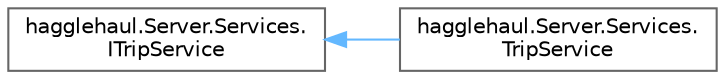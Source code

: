 digraph "Graphical Class Hierarchy"
{
 // LATEX_PDF_SIZE
  bgcolor="transparent";
  edge [fontname=Helvetica,fontsize=10,labelfontname=Helvetica,labelfontsize=10];
  node [fontname=Helvetica,fontsize=10,shape=box,height=0.2,width=0.4];
  rankdir="LR";
  Node0 [id="Node000000",label="hagglehaul.Server.Services.\lITripService",height=0.2,width=0.4,color="grey40", fillcolor="white", style="filled",URL="$interfacehagglehaul_1_1_server_1_1_services_1_1_i_trip_service.html",tooltip=" "];
  Node0 -> Node1 [id="edge12_Node000000_Node000001",dir="back",color="steelblue1",style="solid",tooltip=" "];
  Node1 [id="Node000001",label="hagglehaul.Server.Services.\lTripService",height=0.2,width=0.4,color="grey40", fillcolor="white", style="filled",URL="$classhagglehaul_1_1_server_1_1_services_1_1_trip_service.html",tooltip=" "];
}
